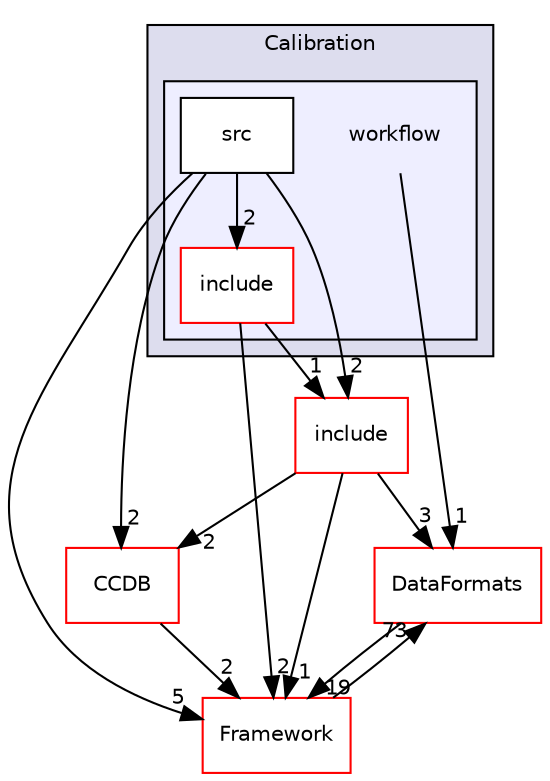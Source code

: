digraph "/home/travis/build/AliceO2Group/AliceO2/Detectors/Calibration/workflow" {
  bgcolor=transparent;
  compound=true
  node [ fontsize="10", fontname="Helvetica"];
  edge [ labelfontsize="10", labelfontname="Helvetica"];
  subgraph clusterdir_2f1defcce8b8bdfe202c8bfd41228d47 {
    graph [ bgcolor="#ddddee", pencolor="black", label="Calibration" fontname="Helvetica", fontsize="10", URL="dir_2f1defcce8b8bdfe202c8bfd41228d47.html"]
  subgraph clusterdir_bdfab223ab1d11a711a1b62c9e6ee4e4 {
    graph [ bgcolor="#eeeeff", pencolor="black", label="" URL="dir_bdfab223ab1d11a711a1b62c9e6ee4e4.html"];
    dir_bdfab223ab1d11a711a1b62c9e6ee4e4 [shape=plaintext label="workflow"];
    dir_58feed31c1daa1c00a5529303a74a4e4 [shape=box label="include" color="red" fillcolor="white" style="filled" URL="dir_58feed31c1daa1c00a5529303a74a4e4.html"];
    dir_d049c16c1f671c1e2cd71a8241d7414c [shape=box label="src" color="black" fillcolor="white" style="filled" URL="dir_d049c16c1f671c1e2cd71a8241d7414c.html"];
  }
  }
  dir_6af676bf18881990e4083e191d0e63e0 [shape=box label="CCDB" color="red" URL="dir_6af676bf18881990e4083e191d0e63e0.html"];
  dir_bcbb2cf9a3d3d83e5515c82071a07177 [shape=box label="Framework" color="red" URL="dir_bcbb2cf9a3d3d83e5515c82071a07177.html"];
  dir_6e09d056829f372c8b60e90fe51dd465 [shape=box label="include" color="red" URL="dir_6e09d056829f372c8b60e90fe51dd465.html"];
  dir_2171f7ec022c5423887b07c69b2f5b48 [shape=box label="DataFormats" color="red" URL="dir_2171f7ec022c5423887b07c69b2f5b48.html"];
  dir_6af676bf18881990e4083e191d0e63e0->dir_bcbb2cf9a3d3d83e5515c82071a07177 [headlabel="2", labeldistance=1.5 headhref="dir_000028_000063.html"];
  dir_bdfab223ab1d11a711a1b62c9e6ee4e4->dir_2171f7ec022c5423887b07c69b2f5b48 [headlabel="1", labeldistance=1.5 headhref="dir_000365_000090.html"];
  dir_58feed31c1daa1c00a5529303a74a4e4->dir_bcbb2cf9a3d3d83e5515c82071a07177 [headlabel="2", labeldistance=1.5 headhref="dir_000366_000063.html"];
  dir_58feed31c1daa1c00a5529303a74a4e4->dir_6e09d056829f372c8b60e90fe51dd465 [headlabel="1", labeldistance=1.5 headhref="dir_000366_000051.html"];
  dir_bcbb2cf9a3d3d83e5515c82071a07177->dir_2171f7ec022c5423887b07c69b2f5b48 [headlabel="73", labeldistance=1.5 headhref="dir_000063_000090.html"];
  dir_d049c16c1f671c1e2cd71a8241d7414c->dir_6af676bf18881990e4083e191d0e63e0 [headlabel="2", labeldistance=1.5 headhref="dir_000368_000028.html"];
  dir_d049c16c1f671c1e2cd71a8241d7414c->dir_58feed31c1daa1c00a5529303a74a4e4 [headlabel="2", labeldistance=1.5 headhref="dir_000368_000366.html"];
  dir_d049c16c1f671c1e2cd71a8241d7414c->dir_bcbb2cf9a3d3d83e5515c82071a07177 [headlabel="5", labeldistance=1.5 headhref="dir_000368_000063.html"];
  dir_d049c16c1f671c1e2cd71a8241d7414c->dir_6e09d056829f372c8b60e90fe51dd465 [headlabel="2", labeldistance=1.5 headhref="dir_000368_000051.html"];
  dir_6e09d056829f372c8b60e90fe51dd465->dir_6af676bf18881990e4083e191d0e63e0 [headlabel="2", labeldistance=1.5 headhref="dir_000051_000028.html"];
  dir_6e09d056829f372c8b60e90fe51dd465->dir_bcbb2cf9a3d3d83e5515c82071a07177 [headlabel="1", labeldistance=1.5 headhref="dir_000051_000063.html"];
  dir_6e09d056829f372c8b60e90fe51dd465->dir_2171f7ec022c5423887b07c69b2f5b48 [headlabel="3", labeldistance=1.5 headhref="dir_000051_000090.html"];
  dir_2171f7ec022c5423887b07c69b2f5b48->dir_bcbb2cf9a3d3d83e5515c82071a07177 [headlabel="19", labeldistance=1.5 headhref="dir_000090_000063.html"];
}
